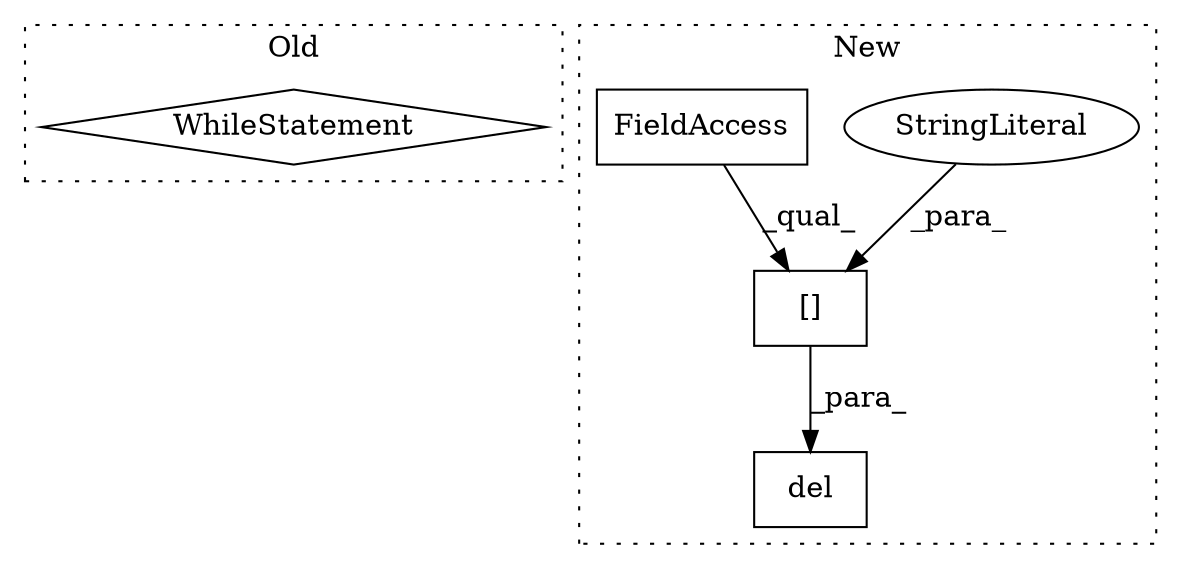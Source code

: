 digraph G {
subgraph cluster0 {
1 [label="WhileStatement" a="61" s="6179,6223" l="7,2" shape="diamond"];
label = "Old";
style="dotted";
}
subgraph cluster1 {
2 [label="del" a="32" s="5384,5430" l="4,1" shape="box"];
3 [label="[]" a="2" s="5388,5429" l="13,1" shape="box"];
4 [label="StringLiteral" a="45" s="5401" l="28" shape="ellipse"];
5 [label="FieldAccess" a="22" s="5388" l="12" shape="box"];
label = "New";
style="dotted";
}
3 -> 2 [label="_para_"];
4 -> 3 [label="_para_"];
5 -> 3 [label="_qual_"];
}